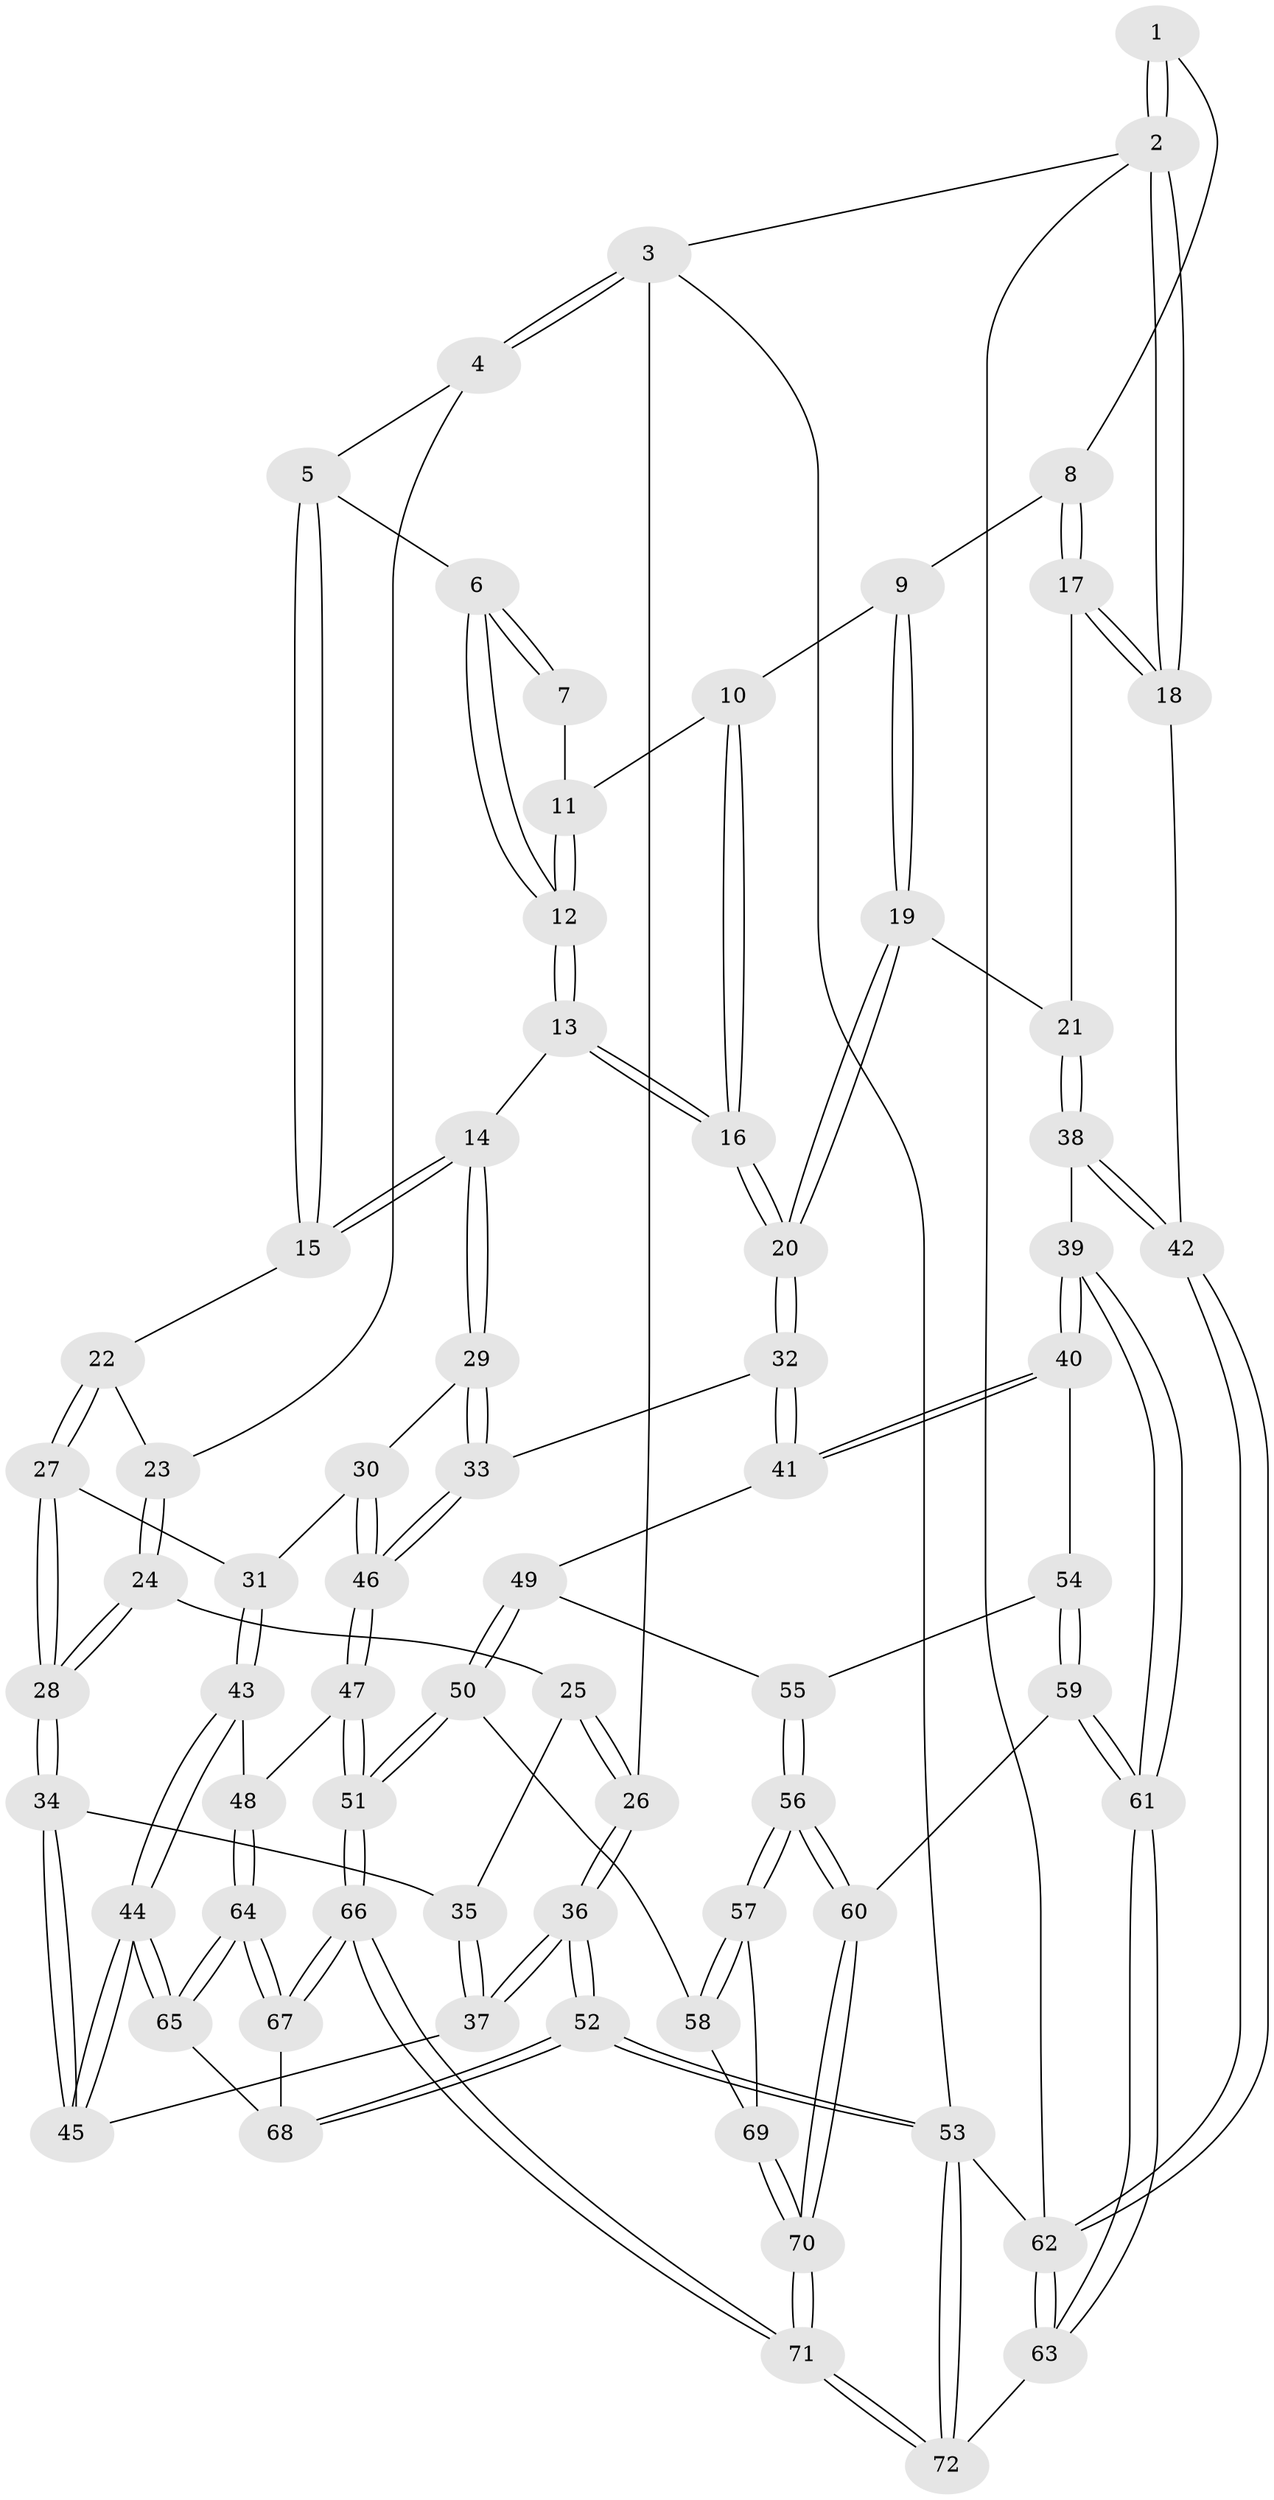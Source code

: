 // Generated by graph-tools (version 1.1) at 2025/03/03/09/25 03:03:11]
// undirected, 72 vertices, 177 edges
graph export_dot {
graph [start="1"]
  node [color=gray90,style=filled];
  1 [pos="+0.7608120419118537+0"];
  2 [pos="+1+0"];
  3 [pos="+0+0"];
  4 [pos="+0.06539511367673345+0"];
  5 [pos="+0.24970384074229332+0"];
  6 [pos="+0.29886095856040523+0"];
  7 [pos="+0.6909926858606417+0"];
  8 [pos="+0.9137541578982636+0.10138218244251719"];
  9 [pos="+0.7940421963584005+0.12715977288017782"];
  10 [pos="+0.7391117793760127+0.017484690380901596"];
  11 [pos="+0.690778393871388+0"];
  12 [pos="+0.5263690245240447+0.20726735254367945"];
  13 [pos="+0.525769313055046+0.22088777894112513"];
  14 [pos="+0.4439482768512063+0.24142328388768117"];
  15 [pos="+0.4053314758997344+0.22176843440192484"];
  16 [pos="+0.6100792171490089+0.2800420097210191"];
  17 [pos="+0.9815411812480341+0.13414798728910832"];
  18 [pos="+1+0.10666217105526588"];
  19 [pos="+0.7917835369784942+0.26121788821622083"];
  20 [pos="+0.6280051160463176+0.2985635379673514"];
  21 [pos="+0.8146458547689868+0.2712353980866552"];
  22 [pos="+0.2247286662413474+0.2056479979193485"];
  23 [pos="+0.17926061436210117+0.17087597930058646"];
  24 [pos="+0.09486109335468533+0.2977405111570773"];
  25 [pos="+0.0837711379169418+0.3016333582396679"];
  26 [pos="+0+0.34517674622928285"];
  27 [pos="+0.2655111810386288+0.36116046583870665"];
  28 [pos="+0.17231871124738546+0.39807048972567066"];
  29 [pos="+0.4182780078492855+0.2888134134106756"];
  30 [pos="+0.33732752578473085+0.38937879526217045"];
  31 [pos="+0.30441760448329197+0.38158378335071064"];
  32 [pos="+0.6174989254398799+0.43093369261970765"];
  33 [pos="+0.4833701025717658+0.4479470654369084"];
  34 [pos="+0.16210346444750207+0.42721368038410057"];
  35 [pos="+0.07876474248208391+0.38666069752287635"];
  36 [pos="+0+0.5760988895091111"];
  37 [pos="+0.05546502563722359+0.5776627510927216"];
  38 [pos="+1+0.4882703677258908"];
  39 [pos="+0.930122401246616+0.5367745143418667"];
  40 [pos="+0.835483017688445+0.5411653409609288"];
  41 [pos="+0.646971982105484+0.49815832441683205"];
  42 [pos="+1+0.48546911631291323"];
  43 [pos="+0.16216982157645712+0.5881564244973355"];
  44 [pos="+0.12138502730945311+0.5892462527055492"];
  45 [pos="+0.11018891618086893+0.5831026975122771"];
  46 [pos="+0.383785413688864+0.4884091257617941"];
  47 [pos="+0.35722691601611395+0.6015314672456147"];
  48 [pos="+0.325673982743515+0.6070004742204312"];
  49 [pos="+0.6362706064132222+0.5178838512384036"];
  50 [pos="+0.4939307948161559+0.6577043314540242"];
  51 [pos="+0.42862665546789624+0.6531225545605452"];
  52 [pos="+0+0.9698005281095124"];
  53 [pos="+0+1"];
  54 [pos="+0.7467670147388099+0.6646933976762978"];
  55 [pos="+0.6689911174601664+0.6386489124599795"];
  56 [pos="+0.6638265208762941+0.7879339618854287"];
  57 [pos="+0.6352754256959876+0.7684864485937581"];
  58 [pos="+0.4943225523474162+0.658174314749032"];
  59 [pos="+0.7005942681556213+0.8091218583248738"];
  60 [pos="+0.6762368257575826+0.8030326927977132"];
  61 [pos="+0.8201761439311338+0.8785265765731427"];
  62 [pos="+1+1"];
  63 [pos="+1+1"];
  64 [pos="+0.2442916467239494+0.8615755853535666"];
  65 [pos="+0.12987994894514823+0.6354294971086745"];
  66 [pos="+0.3397994317578718+1"];
  67 [pos="+0.24856913900380959+0.8909926528010897"];
  68 [pos="+0.08141843016789992+0.8499875018167796"];
  69 [pos="+0.5027276603862548+0.8057537386224608"];
  70 [pos="+0.47819960304548975+0.9521862729326563"];
  71 [pos="+0.3682168004662188+1"];
  72 [pos="+0.36820265398870855+1"];
  1 -- 2;
  1 -- 2;
  1 -- 8;
  2 -- 3;
  2 -- 18;
  2 -- 18;
  2 -- 62;
  3 -- 4;
  3 -- 4;
  3 -- 26;
  3 -- 53;
  4 -- 5;
  4 -- 23;
  5 -- 6;
  5 -- 15;
  5 -- 15;
  6 -- 7;
  6 -- 7;
  6 -- 12;
  6 -- 12;
  7 -- 11;
  8 -- 9;
  8 -- 17;
  8 -- 17;
  9 -- 10;
  9 -- 19;
  9 -- 19;
  10 -- 11;
  10 -- 16;
  10 -- 16;
  11 -- 12;
  11 -- 12;
  12 -- 13;
  12 -- 13;
  13 -- 14;
  13 -- 16;
  13 -- 16;
  14 -- 15;
  14 -- 15;
  14 -- 29;
  14 -- 29;
  15 -- 22;
  16 -- 20;
  16 -- 20;
  17 -- 18;
  17 -- 18;
  17 -- 21;
  18 -- 42;
  19 -- 20;
  19 -- 20;
  19 -- 21;
  20 -- 32;
  20 -- 32;
  21 -- 38;
  21 -- 38;
  22 -- 23;
  22 -- 27;
  22 -- 27;
  23 -- 24;
  23 -- 24;
  24 -- 25;
  24 -- 28;
  24 -- 28;
  25 -- 26;
  25 -- 26;
  25 -- 35;
  26 -- 36;
  26 -- 36;
  27 -- 28;
  27 -- 28;
  27 -- 31;
  28 -- 34;
  28 -- 34;
  29 -- 30;
  29 -- 33;
  29 -- 33;
  30 -- 31;
  30 -- 46;
  30 -- 46;
  31 -- 43;
  31 -- 43;
  32 -- 33;
  32 -- 41;
  32 -- 41;
  33 -- 46;
  33 -- 46;
  34 -- 35;
  34 -- 45;
  34 -- 45;
  35 -- 37;
  35 -- 37;
  36 -- 37;
  36 -- 37;
  36 -- 52;
  36 -- 52;
  37 -- 45;
  38 -- 39;
  38 -- 42;
  38 -- 42;
  39 -- 40;
  39 -- 40;
  39 -- 61;
  39 -- 61;
  40 -- 41;
  40 -- 41;
  40 -- 54;
  41 -- 49;
  42 -- 62;
  42 -- 62;
  43 -- 44;
  43 -- 44;
  43 -- 48;
  44 -- 45;
  44 -- 45;
  44 -- 65;
  44 -- 65;
  46 -- 47;
  46 -- 47;
  47 -- 48;
  47 -- 51;
  47 -- 51;
  48 -- 64;
  48 -- 64;
  49 -- 50;
  49 -- 50;
  49 -- 55;
  50 -- 51;
  50 -- 51;
  50 -- 58;
  51 -- 66;
  51 -- 66;
  52 -- 53;
  52 -- 53;
  52 -- 68;
  52 -- 68;
  53 -- 72;
  53 -- 72;
  53 -- 62;
  54 -- 55;
  54 -- 59;
  54 -- 59;
  55 -- 56;
  55 -- 56;
  56 -- 57;
  56 -- 57;
  56 -- 60;
  56 -- 60;
  57 -- 58;
  57 -- 58;
  57 -- 69;
  58 -- 69;
  59 -- 60;
  59 -- 61;
  59 -- 61;
  60 -- 70;
  60 -- 70;
  61 -- 63;
  61 -- 63;
  62 -- 63;
  62 -- 63;
  63 -- 72;
  64 -- 65;
  64 -- 65;
  64 -- 67;
  64 -- 67;
  65 -- 68;
  66 -- 67;
  66 -- 67;
  66 -- 71;
  66 -- 71;
  67 -- 68;
  69 -- 70;
  69 -- 70;
  70 -- 71;
  70 -- 71;
  71 -- 72;
  71 -- 72;
}
